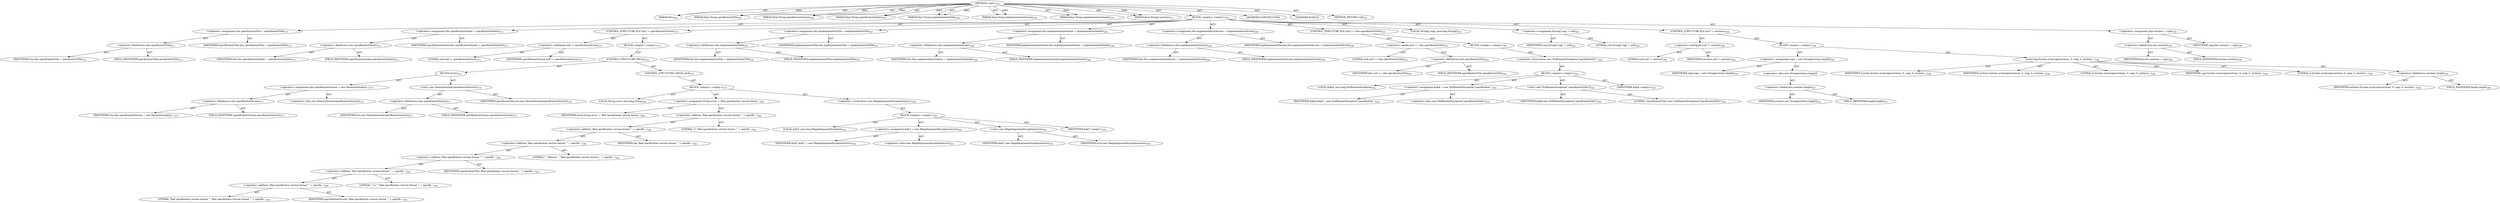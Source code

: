 digraph "&lt;init&gt;" {  
"111669149698" [label = <(METHOD,&lt;init&gt;)<SUB>265</SUB>> ]
"115964116995" [label = <(PARAM,this)<SUB>265</SUB>> ]
"115964117003" [label = <(PARAM,final String specificationTitle)<SUB>265</SUB>> ]
"115964117004" [label = <(PARAM,final String specificationVersion)<SUB>266</SUB>> ]
"115964117005" [label = <(PARAM,final String specificationVendor)<SUB>267</SUB>> ]
"115964117006" [label = <(PARAM,final String implementationTitle)<SUB>268</SUB>> ]
"115964117007" [label = <(PARAM,final String implementationVersion)<SUB>269</SUB>> ]
"115964117008" [label = <(PARAM,final String implementationVendor)<SUB>270</SUB>> ]
"115964117009" [label = <(PARAM,final String[] sections)<SUB>271</SUB>> ]
"25769803781" [label = <(BLOCK,&lt;empty&gt;,&lt;empty&gt;)<SUB>265</SUB>> ]
"30064771099" [label = <(&lt;operator&gt;.assignment,this.specificationTitle = specificationTitle)<SUB>272</SUB>> ]
"30064771100" [label = <(&lt;operator&gt;.fieldAccess,this.specificationTitle)<SUB>272</SUB>> ]
"68719476739" [label = <(IDENTIFIER,this,this.specificationTitle = specificationTitle)<SUB>272</SUB>> ]
"55834574848" [label = <(FIELD_IDENTIFIER,specificationTitle,specificationTitle)<SUB>272</SUB>> ]
"68719476775" [label = <(IDENTIFIER,specificationTitle,this.specificationTitle = specificationTitle)<SUB>272</SUB>> ]
"30064771101" [label = <(&lt;operator&gt;.assignment,this.specificationVendor = specificationVendor)<SUB>273</SUB>> ]
"30064771102" [label = <(&lt;operator&gt;.fieldAccess,this.specificationVendor)<SUB>273</SUB>> ]
"68719476740" [label = <(IDENTIFIER,this,this.specificationVendor = specificationVendor)<SUB>273</SUB>> ]
"55834574849" [label = <(FIELD_IDENTIFIER,specificationVendor,specificationVendor)<SUB>273</SUB>> ]
"68719476776" [label = <(IDENTIFIER,specificationVendor,this.specificationVendor = specificationVendor)<SUB>273</SUB>> ]
"47244640259" [label = <(CONTROL_STRUCTURE,IF,if (null != specificationVersion))<SUB>275</SUB>> ]
"30064771103" [label = <(&lt;operator&gt;.notEquals,null != specificationVersion)<SUB>275</SUB>> ]
"90194313221" [label = <(LITERAL,null,null != specificationVersion)<SUB>275</SUB>> ]
"68719476777" [label = <(IDENTIFIER,specificationVersion,null != specificationVersion)<SUB>275</SUB>> ]
"25769803782" [label = <(BLOCK,&lt;empty&gt;,&lt;empty&gt;)<SUB>275</SUB>> ]
"47244640260" [label = <(CONTROL_STRUCTURE,TRY,try)<SUB>276</SUB>> ]
"25769803783" [label = <(BLOCK,try,try)<SUB>276</SUB>> ]
"30064771104" [label = <(&lt;operator&gt;.assignment,this.specificationVersion = new DeweyDecimal(sp...)<SUB>277</SUB>> ]
"30064771105" [label = <(&lt;operator&gt;.fieldAccess,this.specificationVersion)<SUB>277</SUB>> ]
"68719476741" [label = <(IDENTIFIER,this,this.specificationVersion = new DeweyDecimal(sp...)<SUB>277</SUB>> ]
"55834574850" [label = <(FIELD_IDENTIFIER,specificationVersion,specificationVersion)<SUB>277</SUB>> ]
"30064771106" [label = <(&lt;operator&gt;.alloc,new DeweyDecimal(specificationVersion))<SUB>278</SUB>> ]
"30064771107" [label = <(&lt;init&gt;,new DeweyDecimal(specificationVersion))<SUB>278</SUB>> ]
"30064771108" [label = <(&lt;operator&gt;.fieldAccess,this.specificationVersion)<SUB>277</SUB>> ]
"68719476778" [label = <(IDENTIFIER,this,new DeweyDecimal(specificationVersion))<SUB>277</SUB>> ]
"55834574851" [label = <(FIELD_IDENTIFIER,specificationVersion,specificationVersion)<SUB>277</SUB>> ]
"68719476779" [label = <(IDENTIFIER,specificationVersion,new DeweyDecimal(specificationVersion))<SUB>278</SUB>> ]
"47244640261" [label = <(CONTROL_STRUCTURE,CATCH,catch)<SUB>279</SUB>> ]
"25769803784" [label = <(BLOCK,&lt;empty&gt;,&lt;empty&gt;)<SUB>279</SUB>> ]
"94489280519" [label = <(LOCAL,String error: java.lang.String)<SUB>280</SUB>> ]
"30064771109" [label = <(&lt;operator&gt;.assignment,String error = &quot;Bad specification version forma...)<SUB>280</SUB>> ]
"68719476780" [label = <(IDENTIFIER,error,String error = &quot;Bad specification version forma...)<SUB>280</SUB>> ]
"30064771110" [label = <(&lt;operator&gt;.addition,&quot;Bad specification version format '&quot; + specific...)<SUB>280</SUB>> ]
"30064771111" [label = <(&lt;operator&gt;.addition,&quot;Bad specification version format '&quot; + specific...)<SUB>280</SUB>> ]
"30064771112" [label = <(&lt;operator&gt;.addition,&quot;Bad specification version format '&quot; + specific...)<SUB>280</SUB>> ]
"30064771113" [label = <(&lt;operator&gt;.addition,&quot;Bad specification version format '&quot; + specific...)<SUB>280</SUB>> ]
"30064771114" [label = <(&lt;operator&gt;.addition,&quot;Bad specification version format '&quot; + specific...)<SUB>280</SUB>> ]
"30064771115" [label = <(&lt;operator&gt;.addition,&quot;Bad specification version format '&quot; + specific...)<SUB>280</SUB>> ]
"90194313222" [label = <(LITERAL,&quot;Bad specification version format '&quot;,&quot;Bad specification version format '&quot; + specific...)<SUB>280</SUB>> ]
"68719476781" [label = <(IDENTIFIER,specificationVersion,&quot;Bad specification version format '&quot; + specific...)<SUB>281</SUB>> ]
"90194313223" [label = <(LITERAL,&quot;' in '&quot;,&quot;Bad specification version format '&quot; + specific...)<SUB>281</SUB>> ]
"68719476782" [label = <(IDENTIFIER,specificationTitle,&quot;Bad specification version format '&quot; + specific...)<SUB>281</SUB>> ]
"90194313224" [label = <(LITERAL,&quot;'. (Reason: &quot;,&quot;Bad specification version format '&quot; + specific...)<SUB>282</SUB>> ]
"68719476783" [label = <(IDENTIFIER,nfe,&quot;Bad specification version format '&quot; + specific...)<SUB>282</SUB>> ]
"90194313225" [label = <(LITERAL,&quot;)&quot;,&quot;Bad specification version format '&quot; + specific...)<SUB>282</SUB>> ]
"30064771116" [label = <(&lt;operator&gt;.throw,throw new IllegalArgumentException(error);)<SUB>283</SUB>> ]
"25769803785" [label = <(BLOCK,&lt;empty&gt;,&lt;empty&gt;)<SUB>283</SUB>> ]
"94489280520" [label = <(LOCAL,$obj7: java.lang.IllegalArgumentException)<SUB>283</SUB>> ]
"30064771117" [label = <(&lt;operator&gt;.assignment,$obj7 = new IllegalArgumentException(error))<SUB>283</SUB>> ]
"68719476784" [label = <(IDENTIFIER,$obj7,$obj7 = new IllegalArgumentException(error))<SUB>283</SUB>> ]
"30064771118" [label = <(&lt;operator&gt;.alloc,new IllegalArgumentException(error))<SUB>283</SUB>> ]
"30064771119" [label = <(&lt;init&gt;,new IllegalArgumentException(error))<SUB>283</SUB>> ]
"68719476785" [label = <(IDENTIFIER,$obj7,new IllegalArgumentException(error))<SUB>283</SUB>> ]
"68719476786" [label = <(IDENTIFIER,error,new IllegalArgumentException(error))<SUB>283</SUB>> ]
"68719476787" [label = <(IDENTIFIER,$obj7,&lt;empty&gt;)<SUB>283</SUB>> ]
"30064771120" [label = <(&lt;operator&gt;.assignment,this.implementationTitle = implementationTitle)<SUB>287</SUB>> ]
"30064771121" [label = <(&lt;operator&gt;.fieldAccess,this.implementationTitle)<SUB>287</SUB>> ]
"68719476742" [label = <(IDENTIFIER,this,this.implementationTitle = implementationTitle)<SUB>287</SUB>> ]
"55834574852" [label = <(FIELD_IDENTIFIER,implementationTitle,implementationTitle)<SUB>287</SUB>> ]
"68719476788" [label = <(IDENTIFIER,implementationTitle,this.implementationTitle = implementationTitle)<SUB>287</SUB>> ]
"30064771122" [label = <(&lt;operator&gt;.assignment,this.implementationVendor = implementationVendor)<SUB>288</SUB>> ]
"30064771123" [label = <(&lt;operator&gt;.fieldAccess,this.implementationVendor)<SUB>288</SUB>> ]
"68719476743" [label = <(IDENTIFIER,this,this.implementationVendor = implementationVendor)<SUB>288</SUB>> ]
"55834574853" [label = <(FIELD_IDENTIFIER,implementationVendor,implementationVendor)<SUB>288</SUB>> ]
"68719476789" [label = <(IDENTIFIER,implementationVendor,this.implementationVendor = implementationVendor)<SUB>288</SUB>> ]
"30064771124" [label = <(&lt;operator&gt;.assignment,this.implementationVersion = implementationVersion)<SUB>289</SUB>> ]
"30064771125" [label = <(&lt;operator&gt;.fieldAccess,this.implementationVersion)<SUB>289</SUB>> ]
"68719476744" [label = <(IDENTIFIER,this,this.implementationVersion = implementationVersion)<SUB>289</SUB>> ]
"55834574854" [label = <(FIELD_IDENTIFIER,implementationVersion,implementationVersion)<SUB>289</SUB>> ]
"68719476790" [label = <(IDENTIFIER,implementationVersion,this.implementationVersion = implementationVersion)<SUB>289</SUB>> ]
"47244640262" [label = <(CONTROL_STRUCTURE,IF,if (null == this.specificationTitle))<SUB>291</SUB>> ]
"30064771126" [label = <(&lt;operator&gt;.equals,null == this.specificationTitle)<SUB>291</SUB>> ]
"90194313226" [label = <(LITERAL,null,null == this.specificationTitle)<SUB>291</SUB>> ]
"30064771127" [label = <(&lt;operator&gt;.fieldAccess,this.specificationTitle)<SUB>291</SUB>> ]
"68719476745" [label = <(IDENTIFIER,this,null == this.specificationTitle)<SUB>291</SUB>> ]
"55834574855" [label = <(FIELD_IDENTIFIER,specificationTitle,specificationTitle)<SUB>291</SUB>> ]
"25769803786" [label = <(BLOCK,&lt;empty&gt;,&lt;empty&gt;)<SUB>291</SUB>> ]
"30064771128" [label = <(&lt;operator&gt;.throw,throw new NullPointerException(&quot;specificationTi...)<SUB>292</SUB>> ]
"25769803787" [label = <(BLOCK,&lt;empty&gt;,&lt;empty&gt;)<SUB>292</SUB>> ]
"94489280521" [label = <(LOCAL,$obj8: java.lang.NullPointerException)<SUB>292</SUB>> ]
"30064771129" [label = <(&lt;operator&gt;.assignment,$obj8 = new NullPointerException(&quot;specification...)<SUB>292</SUB>> ]
"68719476791" [label = <(IDENTIFIER,$obj8,$obj8 = new NullPointerException(&quot;specification...)<SUB>292</SUB>> ]
"30064771130" [label = <(&lt;operator&gt;.alloc,new NullPointerException(&quot;specificationTitle&quot;))<SUB>292</SUB>> ]
"30064771131" [label = <(&lt;init&gt;,new NullPointerException(&quot;specificationTitle&quot;))<SUB>292</SUB>> ]
"68719476792" [label = <(IDENTIFIER,$obj8,new NullPointerException(&quot;specificationTitle&quot;))<SUB>292</SUB>> ]
"90194313227" [label = <(LITERAL,&quot;specificationTitle&quot;,new NullPointerException(&quot;specificationTitle&quot;))<SUB>292</SUB>> ]
"68719476793" [label = <(IDENTIFIER,$obj8,&lt;empty&gt;)<SUB>292</SUB>> ]
"94489280522" [label = <(LOCAL,String[] copy: java.lang.String[])<SUB>295</SUB>> ]
"30064771132" [label = <(&lt;operator&gt;.assignment,String[] copy = null)<SUB>295</SUB>> ]
"68719476794" [label = <(IDENTIFIER,copy,String[] copy = null)<SUB>295</SUB>> ]
"90194313228" [label = <(LITERAL,null,String[] copy = null)<SUB>295</SUB>> ]
"47244640263" [label = <(CONTROL_STRUCTURE,IF,if (null != sections))<SUB>296</SUB>> ]
"30064771133" [label = <(&lt;operator&gt;.notEquals,null != sections)<SUB>296</SUB>> ]
"90194313229" [label = <(LITERAL,null,null != sections)<SUB>296</SUB>> ]
"68719476795" [label = <(IDENTIFIER,sections,null != sections)<SUB>296</SUB>> ]
"25769803788" [label = <(BLOCK,&lt;empty&gt;,&lt;empty&gt;)<SUB>296</SUB>> ]
"30064771134" [label = <(&lt;operator&gt;.assignment,copy = new String[sections.length])<SUB>297</SUB>> ]
"68719476796" [label = <(IDENTIFIER,copy,copy = new String[sections.length])<SUB>297</SUB>> ]
"30064771135" [label = <(&lt;operator&gt;.alloc,new String[sections.length])> ]
"30064771136" [label = <(&lt;operator&gt;.fieldAccess,sections.length)<SUB>297</SUB>> ]
"68719476797" [label = <(IDENTIFIER,sections,new String[sections.length])<SUB>297</SUB>> ]
"55834574856" [label = <(FIELD_IDENTIFIER,length,length)<SUB>297</SUB>> ]
"30064771137" [label = <(arraycopy,System.arraycopy(sections, 0, copy, 0, sections...)<SUB>298</SUB>> ]
"68719476798" [label = <(IDENTIFIER,System,System.arraycopy(sections, 0, copy, 0, sections...)<SUB>298</SUB>> ]
"68719476799" [label = <(IDENTIFIER,sections,System.arraycopy(sections, 0, copy, 0, sections...)<SUB>298</SUB>> ]
"90194313230" [label = <(LITERAL,0,System.arraycopy(sections, 0, copy, 0, sections...)<SUB>298</SUB>> ]
"68719476800" [label = <(IDENTIFIER,copy,System.arraycopy(sections, 0, copy, 0, sections...)<SUB>298</SUB>> ]
"90194313231" [label = <(LITERAL,0,System.arraycopy(sections, 0, copy, 0, sections...)<SUB>298</SUB>> ]
"30064771138" [label = <(&lt;operator&gt;.fieldAccess,sections.length)<SUB>298</SUB>> ]
"68719476801" [label = <(IDENTIFIER,sections,System.arraycopy(sections, 0, copy, 0, sections...)<SUB>298</SUB>> ]
"55834574857" [label = <(FIELD_IDENTIFIER,length,length)<SUB>298</SUB>> ]
"30064771139" [label = <(&lt;operator&gt;.assignment,this.sections = copy)<SUB>300</SUB>> ]
"30064771140" [label = <(&lt;operator&gt;.fieldAccess,this.sections)<SUB>300</SUB>> ]
"68719476746" [label = <(IDENTIFIER,this,this.sections = copy)<SUB>300</SUB>> ]
"55834574858" [label = <(FIELD_IDENTIFIER,sections,sections)<SUB>300</SUB>> ]
"68719476802" [label = <(IDENTIFIER,copy,this.sections = copy)<SUB>300</SUB>> ]
"133143986209" [label = <(MODIFIER,CONSTRUCTOR)> ]
"133143986210" [label = <(MODIFIER,PUBLIC)> ]
"128849018882" [label = <(METHOD_RETURN,void)<SUB>301</SUB>> ]
  "111669149698" -> "115964116995"  [ label = "AST: "] 
  "111669149698" -> "115964117003"  [ label = "AST: "] 
  "111669149698" -> "115964117004"  [ label = "AST: "] 
  "111669149698" -> "115964117005"  [ label = "AST: "] 
  "111669149698" -> "115964117006"  [ label = "AST: "] 
  "111669149698" -> "115964117007"  [ label = "AST: "] 
  "111669149698" -> "115964117008"  [ label = "AST: "] 
  "111669149698" -> "115964117009"  [ label = "AST: "] 
  "111669149698" -> "25769803781"  [ label = "AST: "] 
  "111669149698" -> "133143986209"  [ label = "AST: "] 
  "111669149698" -> "133143986210"  [ label = "AST: "] 
  "111669149698" -> "128849018882"  [ label = "AST: "] 
  "25769803781" -> "30064771099"  [ label = "AST: "] 
  "25769803781" -> "30064771101"  [ label = "AST: "] 
  "25769803781" -> "47244640259"  [ label = "AST: "] 
  "25769803781" -> "30064771120"  [ label = "AST: "] 
  "25769803781" -> "30064771122"  [ label = "AST: "] 
  "25769803781" -> "30064771124"  [ label = "AST: "] 
  "25769803781" -> "47244640262"  [ label = "AST: "] 
  "25769803781" -> "94489280522"  [ label = "AST: "] 
  "25769803781" -> "30064771132"  [ label = "AST: "] 
  "25769803781" -> "47244640263"  [ label = "AST: "] 
  "25769803781" -> "30064771139"  [ label = "AST: "] 
  "30064771099" -> "30064771100"  [ label = "AST: "] 
  "30064771099" -> "68719476775"  [ label = "AST: "] 
  "30064771100" -> "68719476739"  [ label = "AST: "] 
  "30064771100" -> "55834574848"  [ label = "AST: "] 
  "30064771101" -> "30064771102"  [ label = "AST: "] 
  "30064771101" -> "68719476776"  [ label = "AST: "] 
  "30064771102" -> "68719476740"  [ label = "AST: "] 
  "30064771102" -> "55834574849"  [ label = "AST: "] 
  "47244640259" -> "30064771103"  [ label = "AST: "] 
  "47244640259" -> "25769803782"  [ label = "AST: "] 
  "30064771103" -> "90194313221"  [ label = "AST: "] 
  "30064771103" -> "68719476777"  [ label = "AST: "] 
  "25769803782" -> "47244640260"  [ label = "AST: "] 
  "47244640260" -> "25769803783"  [ label = "AST: "] 
  "47244640260" -> "47244640261"  [ label = "AST: "] 
  "25769803783" -> "30064771104"  [ label = "AST: "] 
  "25769803783" -> "30064771107"  [ label = "AST: "] 
  "30064771104" -> "30064771105"  [ label = "AST: "] 
  "30064771104" -> "30064771106"  [ label = "AST: "] 
  "30064771105" -> "68719476741"  [ label = "AST: "] 
  "30064771105" -> "55834574850"  [ label = "AST: "] 
  "30064771107" -> "30064771108"  [ label = "AST: "] 
  "30064771107" -> "68719476779"  [ label = "AST: "] 
  "30064771108" -> "68719476778"  [ label = "AST: "] 
  "30064771108" -> "55834574851"  [ label = "AST: "] 
  "47244640261" -> "25769803784"  [ label = "AST: "] 
  "25769803784" -> "94489280519"  [ label = "AST: "] 
  "25769803784" -> "30064771109"  [ label = "AST: "] 
  "25769803784" -> "30064771116"  [ label = "AST: "] 
  "30064771109" -> "68719476780"  [ label = "AST: "] 
  "30064771109" -> "30064771110"  [ label = "AST: "] 
  "30064771110" -> "30064771111"  [ label = "AST: "] 
  "30064771110" -> "90194313225"  [ label = "AST: "] 
  "30064771111" -> "30064771112"  [ label = "AST: "] 
  "30064771111" -> "68719476783"  [ label = "AST: "] 
  "30064771112" -> "30064771113"  [ label = "AST: "] 
  "30064771112" -> "90194313224"  [ label = "AST: "] 
  "30064771113" -> "30064771114"  [ label = "AST: "] 
  "30064771113" -> "68719476782"  [ label = "AST: "] 
  "30064771114" -> "30064771115"  [ label = "AST: "] 
  "30064771114" -> "90194313223"  [ label = "AST: "] 
  "30064771115" -> "90194313222"  [ label = "AST: "] 
  "30064771115" -> "68719476781"  [ label = "AST: "] 
  "30064771116" -> "25769803785"  [ label = "AST: "] 
  "25769803785" -> "94489280520"  [ label = "AST: "] 
  "25769803785" -> "30064771117"  [ label = "AST: "] 
  "25769803785" -> "30064771119"  [ label = "AST: "] 
  "25769803785" -> "68719476787"  [ label = "AST: "] 
  "30064771117" -> "68719476784"  [ label = "AST: "] 
  "30064771117" -> "30064771118"  [ label = "AST: "] 
  "30064771119" -> "68719476785"  [ label = "AST: "] 
  "30064771119" -> "68719476786"  [ label = "AST: "] 
  "30064771120" -> "30064771121"  [ label = "AST: "] 
  "30064771120" -> "68719476788"  [ label = "AST: "] 
  "30064771121" -> "68719476742"  [ label = "AST: "] 
  "30064771121" -> "55834574852"  [ label = "AST: "] 
  "30064771122" -> "30064771123"  [ label = "AST: "] 
  "30064771122" -> "68719476789"  [ label = "AST: "] 
  "30064771123" -> "68719476743"  [ label = "AST: "] 
  "30064771123" -> "55834574853"  [ label = "AST: "] 
  "30064771124" -> "30064771125"  [ label = "AST: "] 
  "30064771124" -> "68719476790"  [ label = "AST: "] 
  "30064771125" -> "68719476744"  [ label = "AST: "] 
  "30064771125" -> "55834574854"  [ label = "AST: "] 
  "47244640262" -> "30064771126"  [ label = "AST: "] 
  "47244640262" -> "25769803786"  [ label = "AST: "] 
  "30064771126" -> "90194313226"  [ label = "AST: "] 
  "30064771126" -> "30064771127"  [ label = "AST: "] 
  "30064771127" -> "68719476745"  [ label = "AST: "] 
  "30064771127" -> "55834574855"  [ label = "AST: "] 
  "25769803786" -> "30064771128"  [ label = "AST: "] 
  "30064771128" -> "25769803787"  [ label = "AST: "] 
  "25769803787" -> "94489280521"  [ label = "AST: "] 
  "25769803787" -> "30064771129"  [ label = "AST: "] 
  "25769803787" -> "30064771131"  [ label = "AST: "] 
  "25769803787" -> "68719476793"  [ label = "AST: "] 
  "30064771129" -> "68719476791"  [ label = "AST: "] 
  "30064771129" -> "30064771130"  [ label = "AST: "] 
  "30064771131" -> "68719476792"  [ label = "AST: "] 
  "30064771131" -> "90194313227"  [ label = "AST: "] 
  "30064771132" -> "68719476794"  [ label = "AST: "] 
  "30064771132" -> "90194313228"  [ label = "AST: "] 
  "47244640263" -> "30064771133"  [ label = "AST: "] 
  "47244640263" -> "25769803788"  [ label = "AST: "] 
  "30064771133" -> "90194313229"  [ label = "AST: "] 
  "30064771133" -> "68719476795"  [ label = "AST: "] 
  "25769803788" -> "30064771134"  [ label = "AST: "] 
  "25769803788" -> "30064771137"  [ label = "AST: "] 
  "30064771134" -> "68719476796"  [ label = "AST: "] 
  "30064771134" -> "30064771135"  [ label = "AST: "] 
  "30064771135" -> "30064771136"  [ label = "AST: "] 
  "30064771136" -> "68719476797"  [ label = "AST: "] 
  "30064771136" -> "55834574856"  [ label = "AST: "] 
  "30064771137" -> "68719476798"  [ label = "AST: "] 
  "30064771137" -> "68719476799"  [ label = "AST: "] 
  "30064771137" -> "90194313230"  [ label = "AST: "] 
  "30064771137" -> "68719476800"  [ label = "AST: "] 
  "30064771137" -> "90194313231"  [ label = "AST: "] 
  "30064771137" -> "30064771138"  [ label = "AST: "] 
  "30064771138" -> "68719476801"  [ label = "AST: "] 
  "30064771138" -> "55834574857"  [ label = "AST: "] 
  "30064771139" -> "30064771140"  [ label = "AST: "] 
  "30064771139" -> "68719476802"  [ label = "AST: "] 
  "30064771140" -> "68719476746"  [ label = "AST: "] 
  "30064771140" -> "55834574858"  [ label = "AST: "] 
  "111669149698" -> "115964116995"  [ label = "DDG: "] 
  "111669149698" -> "115964117003"  [ label = "DDG: "] 
  "111669149698" -> "115964117004"  [ label = "DDG: "] 
  "111669149698" -> "115964117005"  [ label = "DDG: "] 
  "111669149698" -> "115964117006"  [ label = "DDG: "] 
  "111669149698" -> "115964117007"  [ label = "DDG: "] 
  "111669149698" -> "115964117008"  [ label = "DDG: "] 
  "111669149698" -> "115964117009"  [ label = "DDG: "] 
}
